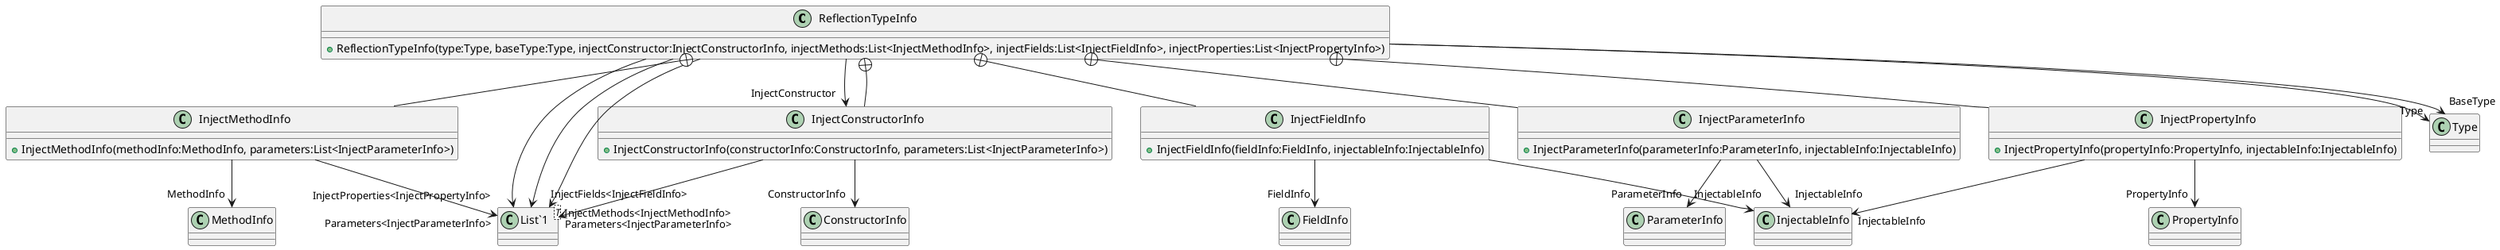 @startuml
class ReflectionTypeInfo {
    + ReflectionTypeInfo(type:Type, baseType:Type, injectConstructor:InjectConstructorInfo, injectMethods:List<InjectMethodInfo>, injectFields:List<InjectFieldInfo>, injectProperties:List<InjectPropertyInfo>)
}
class "List`1"<T> {
}
class InjectFieldInfo {
    + InjectFieldInfo(fieldInfo:FieldInfo, injectableInfo:InjectableInfo)
}
class InjectParameterInfo {
    + InjectParameterInfo(parameterInfo:ParameterInfo, injectableInfo:InjectableInfo)
}
class InjectPropertyInfo {
    + InjectPropertyInfo(propertyInfo:PropertyInfo, injectableInfo:InjectableInfo)
}
class InjectMethodInfo {
    + InjectMethodInfo(methodInfo:MethodInfo, parameters:List<InjectParameterInfo>)
}
class InjectConstructorInfo {
    + InjectConstructorInfo(constructorInfo:ConstructorInfo, parameters:List<InjectParameterInfo>)
}
ReflectionTypeInfo --> "Type" Type
ReflectionTypeInfo --> "BaseType" Type
ReflectionTypeInfo --> "InjectProperties<InjectPropertyInfo>" "List`1"
ReflectionTypeInfo --> "InjectFields<InjectFieldInfo>" "List`1"
ReflectionTypeInfo --> "InjectConstructor" InjectConstructorInfo
ReflectionTypeInfo --> "InjectMethods<InjectMethodInfo>" "List`1"
ReflectionTypeInfo +-- InjectFieldInfo
InjectFieldInfo --> "FieldInfo" FieldInfo
InjectFieldInfo --> "InjectableInfo" InjectableInfo
ReflectionTypeInfo +-- InjectParameterInfo
InjectParameterInfo --> "ParameterInfo" ParameterInfo
InjectParameterInfo --> "InjectableInfo" InjectableInfo
ReflectionTypeInfo +-- InjectPropertyInfo
InjectPropertyInfo --> "PropertyInfo" PropertyInfo
InjectPropertyInfo --> "InjectableInfo" InjectableInfo
ReflectionTypeInfo +-- InjectMethodInfo
InjectMethodInfo --> "MethodInfo" MethodInfo
InjectMethodInfo --> "Parameters<InjectParameterInfo>" "List`1"
ReflectionTypeInfo +-- InjectConstructorInfo
InjectConstructorInfo --> "ConstructorInfo" ConstructorInfo
InjectConstructorInfo --> "Parameters<InjectParameterInfo>" "List`1"
@enduml
